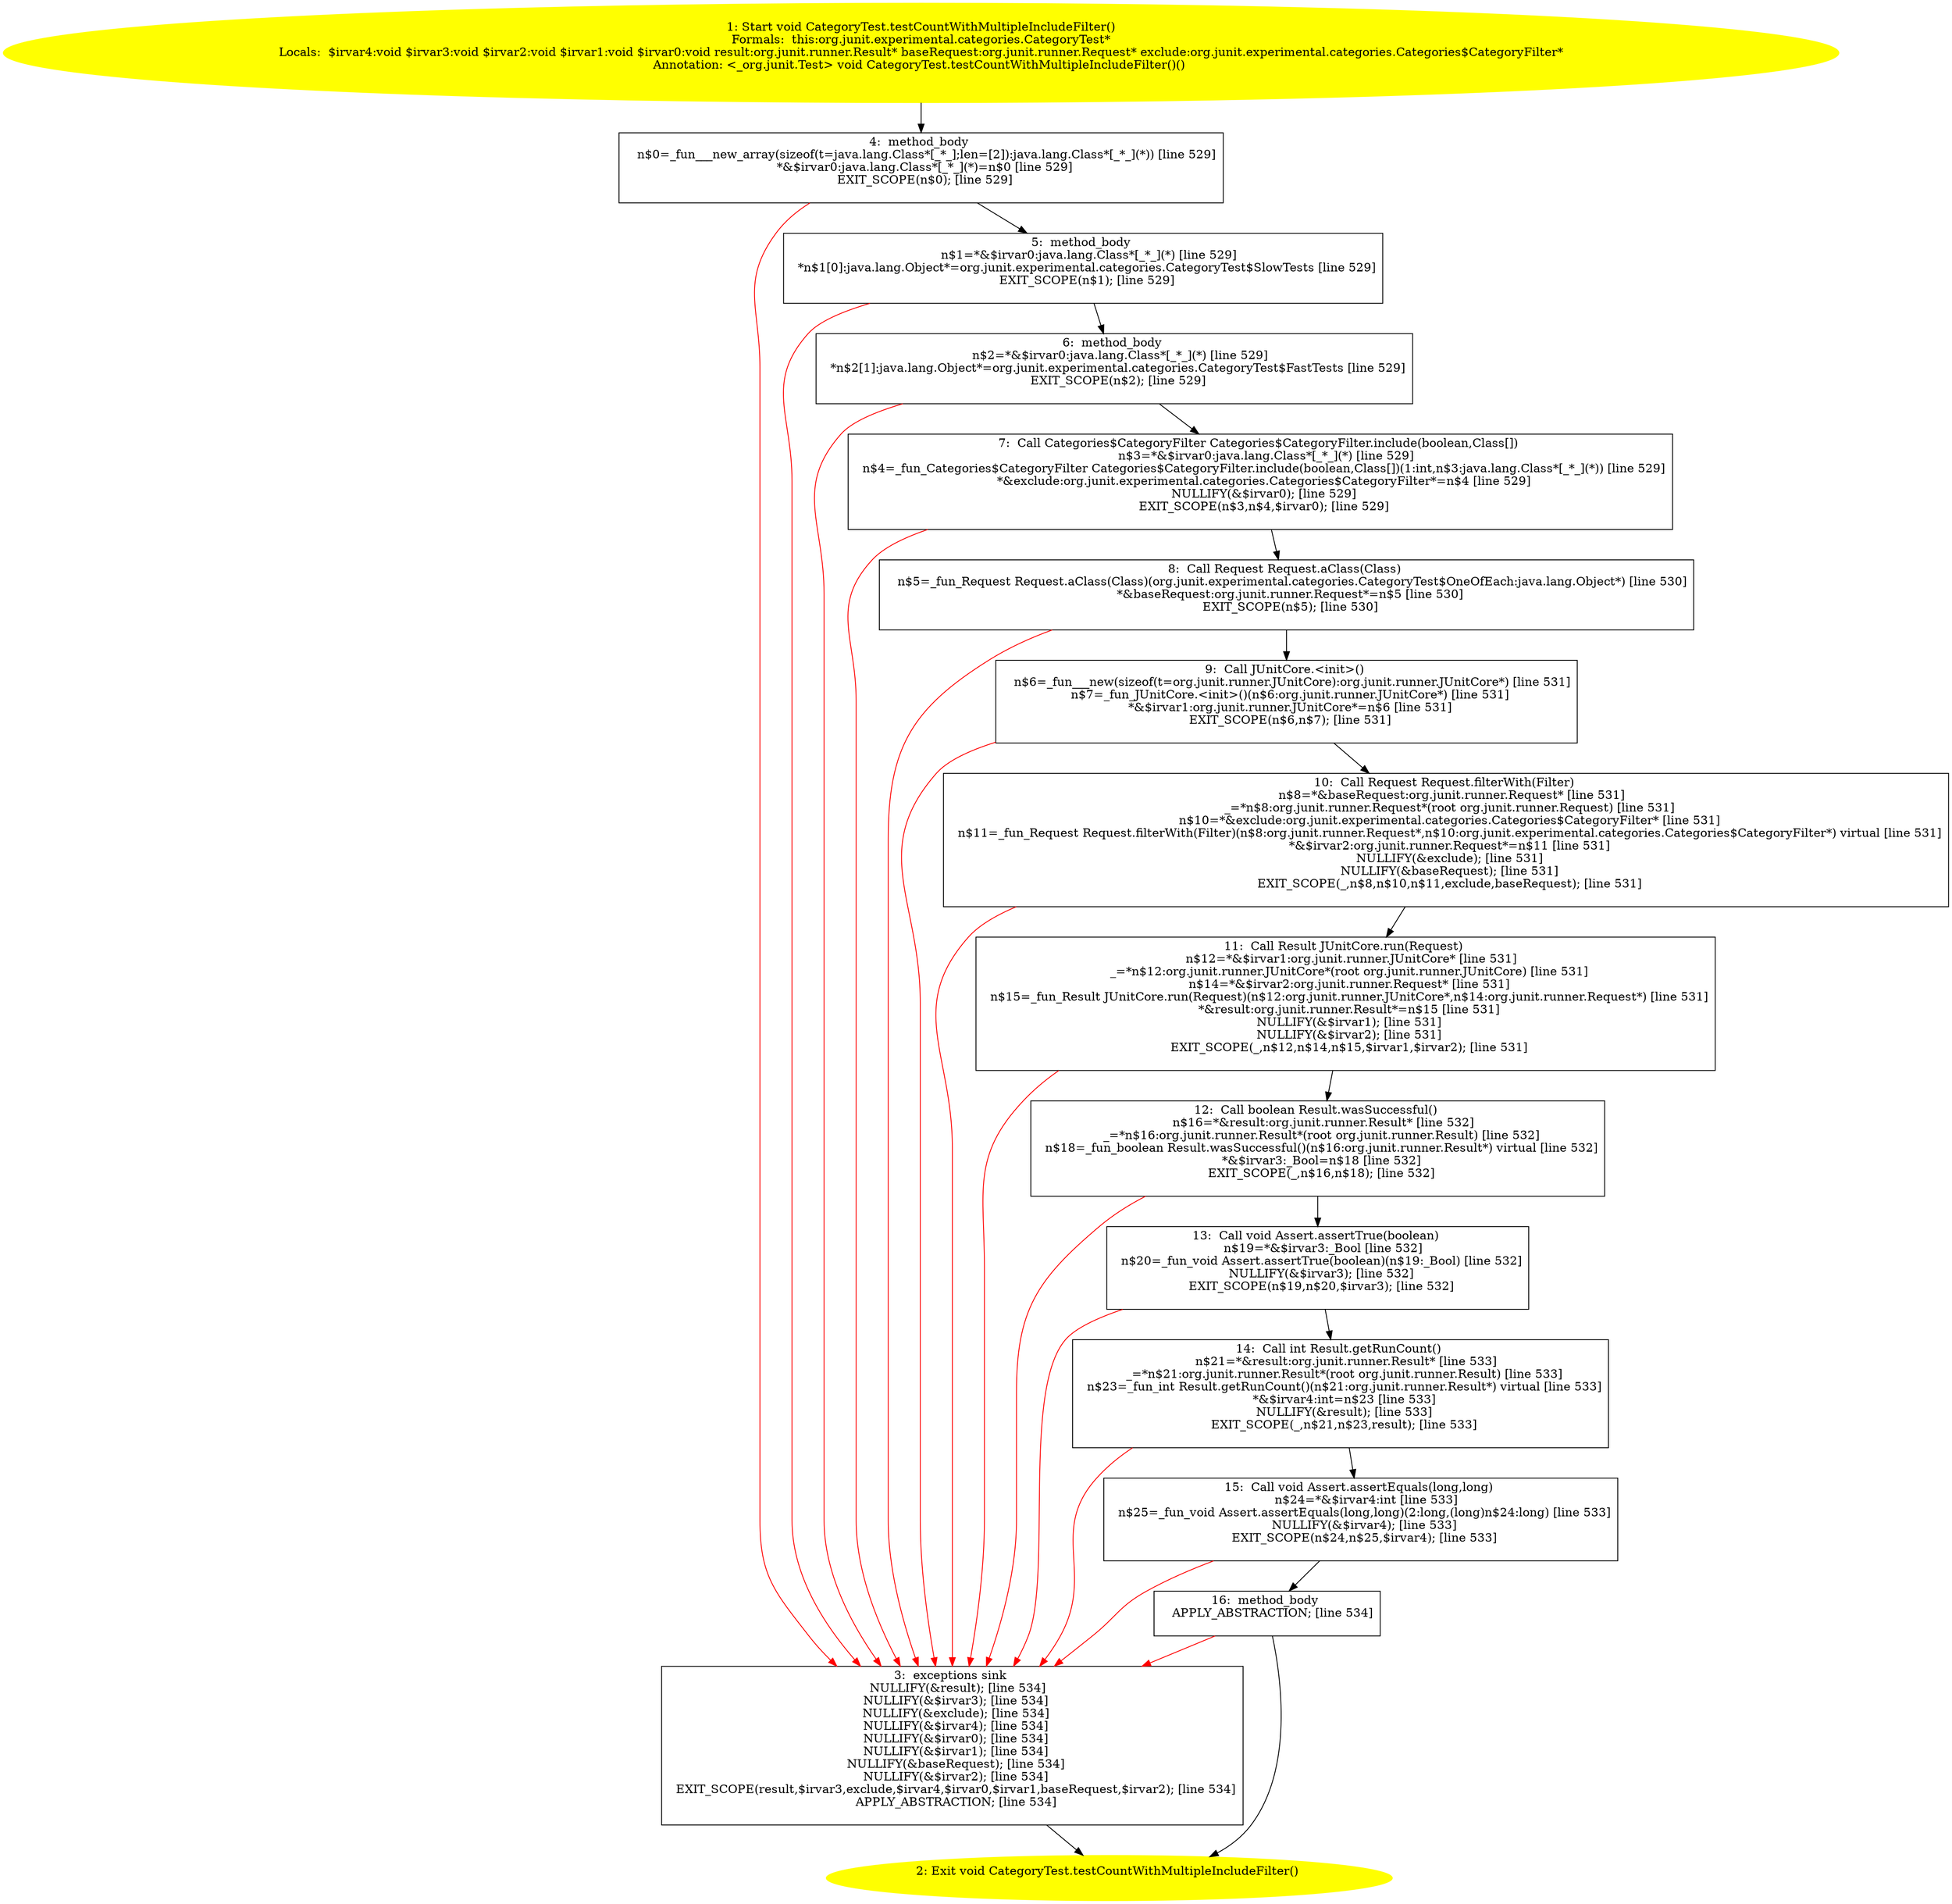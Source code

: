 /* @generated */
digraph cfg {
"org.junit.experimental.categories.CategoryTest.testCountWithMultipleIncludeFilter():void.3b5d10b7ff1ab8fe5d0832fb3d2f360f_1" [label="1: Start void CategoryTest.testCountWithMultipleIncludeFilter()\nFormals:  this:org.junit.experimental.categories.CategoryTest*\nLocals:  $irvar4:void $irvar3:void $irvar2:void $irvar1:void $irvar0:void result:org.junit.runner.Result* baseRequest:org.junit.runner.Request* exclude:org.junit.experimental.categories.Categories$CategoryFilter*\nAnnotation: <_org.junit.Test> void CategoryTest.testCountWithMultipleIncludeFilter()() \n  " color=yellow style=filled]
	

	 "org.junit.experimental.categories.CategoryTest.testCountWithMultipleIncludeFilter():void.3b5d10b7ff1ab8fe5d0832fb3d2f360f_1" -> "org.junit.experimental.categories.CategoryTest.testCountWithMultipleIncludeFilter():void.3b5d10b7ff1ab8fe5d0832fb3d2f360f_4" ;
"org.junit.experimental.categories.CategoryTest.testCountWithMultipleIncludeFilter():void.3b5d10b7ff1ab8fe5d0832fb3d2f360f_2" [label="2: Exit void CategoryTest.testCountWithMultipleIncludeFilter() \n  " color=yellow style=filled]
	

"org.junit.experimental.categories.CategoryTest.testCountWithMultipleIncludeFilter():void.3b5d10b7ff1ab8fe5d0832fb3d2f360f_3" [label="3:  exceptions sink \n   NULLIFY(&result); [line 534]\n  NULLIFY(&$irvar3); [line 534]\n  NULLIFY(&exclude); [line 534]\n  NULLIFY(&$irvar4); [line 534]\n  NULLIFY(&$irvar0); [line 534]\n  NULLIFY(&$irvar1); [line 534]\n  NULLIFY(&baseRequest); [line 534]\n  NULLIFY(&$irvar2); [line 534]\n  EXIT_SCOPE(result,$irvar3,exclude,$irvar4,$irvar0,$irvar1,baseRequest,$irvar2); [line 534]\n  APPLY_ABSTRACTION; [line 534]\n " shape="box"]
	

	 "org.junit.experimental.categories.CategoryTest.testCountWithMultipleIncludeFilter():void.3b5d10b7ff1ab8fe5d0832fb3d2f360f_3" -> "org.junit.experimental.categories.CategoryTest.testCountWithMultipleIncludeFilter():void.3b5d10b7ff1ab8fe5d0832fb3d2f360f_2" ;
"org.junit.experimental.categories.CategoryTest.testCountWithMultipleIncludeFilter():void.3b5d10b7ff1ab8fe5d0832fb3d2f360f_4" [label="4:  method_body \n   n$0=_fun___new_array(sizeof(t=java.lang.Class*[_*_];len=[2]):java.lang.Class*[_*_](*)) [line 529]\n  *&$irvar0:java.lang.Class*[_*_](*)=n$0 [line 529]\n  EXIT_SCOPE(n$0); [line 529]\n " shape="box"]
	

	 "org.junit.experimental.categories.CategoryTest.testCountWithMultipleIncludeFilter():void.3b5d10b7ff1ab8fe5d0832fb3d2f360f_4" -> "org.junit.experimental.categories.CategoryTest.testCountWithMultipleIncludeFilter():void.3b5d10b7ff1ab8fe5d0832fb3d2f360f_5" ;
	 "org.junit.experimental.categories.CategoryTest.testCountWithMultipleIncludeFilter():void.3b5d10b7ff1ab8fe5d0832fb3d2f360f_4" -> "org.junit.experimental.categories.CategoryTest.testCountWithMultipleIncludeFilter():void.3b5d10b7ff1ab8fe5d0832fb3d2f360f_3" [color="red" ];
"org.junit.experimental.categories.CategoryTest.testCountWithMultipleIncludeFilter():void.3b5d10b7ff1ab8fe5d0832fb3d2f360f_5" [label="5:  method_body \n   n$1=*&$irvar0:java.lang.Class*[_*_](*) [line 529]\n  *n$1[0]:java.lang.Object*=org.junit.experimental.categories.CategoryTest$SlowTests [line 529]\n  EXIT_SCOPE(n$1); [line 529]\n " shape="box"]
	

	 "org.junit.experimental.categories.CategoryTest.testCountWithMultipleIncludeFilter():void.3b5d10b7ff1ab8fe5d0832fb3d2f360f_5" -> "org.junit.experimental.categories.CategoryTest.testCountWithMultipleIncludeFilter():void.3b5d10b7ff1ab8fe5d0832fb3d2f360f_6" ;
	 "org.junit.experimental.categories.CategoryTest.testCountWithMultipleIncludeFilter():void.3b5d10b7ff1ab8fe5d0832fb3d2f360f_5" -> "org.junit.experimental.categories.CategoryTest.testCountWithMultipleIncludeFilter():void.3b5d10b7ff1ab8fe5d0832fb3d2f360f_3" [color="red" ];
"org.junit.experimental.categories.CategoryTest.testCountWithMultipleIncludeFilter():void.3b5d10b7ff1ab8fe5d0832fb3d2f360f_6" [label="6:  method_body \n   n$2=*&$irvar0:java.lang.Class*[_*_](*) [line 529]\n  *n$2[1]:java.lang.Object*=org.junit.experimental.categories.CategoryTest$FastTests [line 529]\n  EXIT_SCOPE(n$2); [line 529]\n " shape="box"]
	

	 "org.junit.experimental.categories.CategoryTest.testCountWithMultipleIncludeFilter():void.3b5d10b7ff1ab8fe5d0832fb3d2f360f_6" -> "org.junit.experimental.categories.CategoryTest.testCountWithMultipleIncludeFilter():void.3b5d10b7ff1ab8fe5d0832fb3d2f360f_7" ;
	 "org.junit.experimental.categories.CategoryTest.testCountWithMultipleIncludeFilter():void.3b5d10b7ff1ab8fe5d0832fb3d2f360f_6" -> "org.junit.experimental.categories.CategoryTest.testCountWithMultipleIncludeFilter():void.3b5d10b7ff1ab8fe5d0832fb3d2f360f_3" [color="red" ];
"org.junit.experimental.categories.CategoryTest.testCountWithMultipleIncludeFilter():void.3b5d10b7ff1ab8fe5d0832fb3d2f360f_7" [label="7:  Call Categories$CategoryFilter Categories$CategoryFilter.include(boolean,Class[]) \n   n$3=*&$irvar0:java.lang.Class*[_*_](*) [line 529]\n  n$4=_fun_Categories$CategoryFilter Categories$CategoryFilter.include(boolean,Class[])(1:int,n$3:java.lang.Class*[_*_](*)) [line 529]\n  *&exclude:org.junit.experimental.categories.Categories$CategoryFilter*=n$4 [line 529]\n  NULLIFY(&$irvar0); [line 529]\n  EXIT_SCOPE(n$3,n$4,$irvar0); [line 529]\n " shape="box"]
	

	 "org.junit.experimental.categories.CategoryTest.testCountWithMultipleIncludeFilter():void.3b5d10b7ff1ab8fe5d0832fb3d2f360f_7" -> "org.junit.experimental.categories.CategoryTest.testCountWithMultipleIncludeFilter():void.3b5d10b7ff1ab8fe5d0832fb3d2f360f_8" ;
	 "org.junit.experimental.categories.CategoryTest.testCountWithMultipleIncludeFilter():void.3b5d10b7ff1ab8fe5d0832fb3d2f360f_7" -> "org.junit.experimental.categories.CategoryTest.testCountWithMultipleIncludeFilter():void.3b5d10b7ff1ab8fe5d0832fb3d2f360f_3" [color="red" ];
"org.junit.experimental.categories.CategoryTest.testCountWithMultipleIncludeFilter():void.3b5d10b7ff1ab8fe5d0832fb3d2f360f_8" [label="8:  Call Request Request.aClass(Class) \n   n$5=_fun_Request Request.aClass(Class)(org.junit.experimental.categories.CategoryTest$OneOfEach:java.lang.Object*) [line 530]\n  *&baseRequest:org.junit.runner.Request*=n$5 [line 530]\n  EXIT_SCOPE(n$5); [line 530]\n " shape="box"]
	

	 "org.junit.experimental.categories.CategoryTest.testCountWithMultipleIncludeFilter():void.3b5d10b7ff1ab8fe5d0832fb3d2f360f_8" -> "org.junit.experimental.categories.CategoryTest.testCountWithMultipleIncludeFilter():void.3b5d10b7ff1ab8fe5d0832fb3d2f360f_9" ;
	 "org.junit.experimental.categories.CategoryTest.testCountWithMultipleIncludeFilter():void.3b5d10b7ff1ab8fe5d0832fb3d2f360f_8" -> "org.junit.experimental.categories.CategoryTest.testCountWithMultipleIncludeFilter():void.3b5d10b7ff1ab8fe5d0832fb3d2f360f_3" [color="red" ];
"org.junit.experimental.categories.CategoryTest.testCountWithMultipleIncludeFilter():void.3b5d10b7ff1ab8fe5d0832fb3d2f360f_9" [label="9:  Call JUnitCore.<init>() \n   n$6=_fun___new(sizeof(t=org.junit.runner.JUnitCore):org.junit.runner.JUnitCore*) [line 531]\n  n$7=_fun_JUnitCore.<init>()(n$6:org.junit.runner.JUnitCore*) [line 531]\n  *&$irvar1:org.junit.runner.JUnitCore*=n$6 [line 531]\n  EXIT_SCOPE(n$6,n$7); [line 531]\n " shape="box"]
	

	 "org.junit.experimental.categories.CategoryTest.testCountWithMultipleIncludeFilter():void.3b5d10b7ff1ab8fe5d0832fb3d2f360f_9" -> "org.junit.experimental.categories.CategoryTest.testCountWithMultipleIncludeFilter():void.3b5d10b7ff1ab8fe5d0832fb3d2f360f_10" ;
	 "org.junit.experimental.categories.CategoryTest.testCountWithMultipleIncludeFilter():void.3b5d10b7ff1ab8fe5d0832fb3d2f360f_9" -> "org.junit.experimental.categories.CategoryTest.testCountWithMultipleIncludeFilter():void.3b5d10b7ff1ab8fe5d0832fb3d2f360f_3" [color="red" ];
"org.junit.experimental.categories.CategoryTest.testCountWithMultipleIncludeFilter():void.3b5d10b7ff1ab8fe5d0832fb3d2f360f_10" [label="10:  Call Request Request.filterWith(Filter) \n   n$8=*&baseRequest:org.junit.runner.Request* [line 531]\n  _=*n$8:org.junit.runner.Request*(root org.junit.runner.Request) [line 531]\n  n$10=*&exclude:org.junit.experimental.categories.Categories$CategoryFilter* [line 531]\n  n$11=_fun_Request Request.filterWith(Filter)(n$8:org.junit.runner.Request*,n$10:org.junit.experimental.categories.Categories$CategoryFilter*) virtual [line 531]\n  *&$irvar2:org.junit.runner.Request*=n$11 [line 531]\n  NULLIFY(&exclude); [line 531]\n  NULLIFY(&baseRequest); [line 531]\n  EXIT_SCOPE(_,n$8,n$10,n$11,exclude,baseRequest); [line 531]\n " shape="box"]
	

	 "org.junit.experimental.categories.CategoryTest.testCountWithMultipleIncludeFilter():void.3b5d10b7ff1ab8fe5d0832fb3d2f360f_10" -> "org.junit.experimental.categories.CategoryTest.testCountWithMultipleIncludeFilter():void.3b5d10b7ff1ab8fe5d0832fb3d2f360f_11" ;
	 "org.junit.experimental.categories.CategoryTest.testCountWithMultipleIncludeFilter():void.3b5d10b7ff1ab8fe5d0832fb3d2f360f_10" -> "org.junit.experimental.categories.CategoryTest.testCountWithMultipleIncludeFilter():void.3b5d10b7ff1ab8fe5d0832fb3d2f360f_3" [color="red" ];
"org.junit.experimental.categories.CategoryTest.testCountWithMultipleIncludeFilter():void.3b5d10b7ff1ab8fe5d0832fb3d2f360f_11" [label="11:  Call Result JUnitCore.run(Request) \n   n$12=*&$irvar1:org.junit.runner.JUnitCore* [line 531]\n  _=*n$12:org.junit.runner.JUnitCore*(root org.junit.runner.JUnitCore) [line 531]\n  n$14=*&$irvar2:org.junit.runner.Request* [line 531]\n  n$15=_fun_Result JUnitCore.run(Request)(n$12:org.junit.runner.JUnitCore*,n$14:org.junit.runner.Request*) [line 531]\n  *&result:org.junit.runner.Result*=n$15 [line 531]\n  NULLIFY(&$irvar1); [line 531]\n  NULLIFY(&$irvar2); [line 531]\n  EXIT_SCOPE(_,n$12,n$14,n$15,$irvar1,$irvar2); [line 531]\n " shape="box"]
	

	 "org.junit.experimental.categories.CategoryTest.testCountWithMultipleIncludeFilter():void.3b5d10b7ff1ab8fe5d0832fb3d2f360f_11" -> "org.junit.experimental.categories.CategoryTest.testCountWithMultipleIncludeFilter():void.3b5d10b7ff1ab8fe5d0832fb3d2f360f_12" ;
	 "org.junit.experimental.categories.CategoryTest.testCountWithMultipleIncludeFilter():void.3b5d10b7ff1ab8fe5d0832fb3d2f360f_11" -> "org.junit.experimental.categories.CategoryTest.testCountWithMultipleIncludeFilter():void.3b5d10b7ff1ab8fe5d0832fb3d2f360f_3" [color="red" ];
"org.junit.experimental.categories.CategoryTest.testCountWithMultipleIncludeFilter():void.3b5d10b7ff1ab8fe5d0832fb3d2f360f_12" [label="12:  Call boolean Result.wasSuccessful() \n   n$16=*&result:org.junit.runner.Result* [line 532]\n  _=*n$16:org.junit.runner.Result*(root org.junit.runner.Result) [line 532]\n  n$18=_fun_boolean Result.wasSuccessful()(n$16:org.junit.runner.Result*) virtual [line 532]\n  *&$irvar3:_Bool=n$18 [line 532]\n  EXIT_SCOPE(_,n$16,n$18); [line 532]\n " shape="box"]
	

	 "org.junit.experimental.categories.CategoryTest.testCountWithMultipleIncludeFilter():void.3b5d10b7ff1ab8fe5d0832fb3d2f360f_12" -> "org.junit.experimental.categories.CategoryTest.testCountWithMultipleIncludeFilter():void.3b5d10b7ff1ab8fe5d0832fb3d2f360f_13" ;
	 "org.junit.experimental.categories.CategoryTest.testCountWithMultipleIncludeFilter():void.3b5d10b7ff1ab8fe5d0832fb3d2f360f_12" -> "org.junit.experimental.categories.CategoryTest.testCountWithMultipleIncludeFilter():void.3b5d10b7ff1ab8fe5d0832fb3d2f360f_3" [color="red" ];
"org.junit.experimental.categories.CategoryTest.testCountWithMultipleIncludeFilter():void.3b5d10b7ff1ab8fe5d0832fb3d2f360f_13" [label="13:  Call void Assert.assertTrue(boolean) \n   n$19=*&$irvar3:_Bool [line 532]\n  n$20=_fun_void Assert.assertTrue(boolean)(n$19:_Bool) [line 532]\n  NULLIFY(&$irvar3); [line 532]\n  EXIT_SCOPE(n$19,n$20,$irvar3); [line 532]\n " shape="box"]
	

	 "org.junit.experimental.categories.CategoryTest.testCountWithMultipleIncludeFilter():void.3b5d10b7ff1ab8fe5d0832fb3d2f360f_13" -> "org.junit.experimental.categories.CategoryTest.testCountWithMultipleIncludeFilter():void.3b5d10b7ff1ab8fe5d0832fb3d2f360f_14" ;
	 "org.junit.experimental.categories.CategoryTest.testCountWithMultipleIncludeFilter():void.3b5d10b7ff1ab8fe5d0832fb3d2f360f_13" -> "org.junit.experimental.categories.CategoryTest.testCountWithMultipleIncludeFilter():void.3b5d10b7ff1ab8fe5d0832fb3d2f360f_3" [color="red" ];
"org.junit.experimental.categories.CategoryTest.testCountWithMultipleIncludeFilter():void.3b5d10b7ff1ab8fe5d0832fb3d2f360f_14" [label="14:  Call int Result.getRunCount() \n   n$21=*&result:org.junit.runner.Result* [line 533]\n  _=*n$21:org.junit.runner.Result*(root org.junit.runner.Result) [line 533]\n  n$23=_fun_int Result.getRunCount()(n$21:org.junit.runner.Result*) virtual [line 533]\n  *&$irvar4:int=n$23 [line 533]\n  NULLIFY(&result); [line 533]\n  EXIT_SCOPE(_,n$21,n$23,result); [line 533]\n " shape="box"]
	

	 "org.junit.experimental.categories.CategoryTest.testCountWithMultipleIncludeFilter():void.3b5d10b7ff1ab8fe5d0832fb3d2f360f_14" -> "org.junit.experimental.categories.CategoryTest.testCountWithMultipleIncludeFilter():void.3b5d10b7ff1ab8fe5d0832fb3d2f360f_15" ;
	 "org.junit.experimental.categories.CategoryTest.testCountWithMultipleIncludeFilter():void.3b5d10b7ff1ab8fe5d0832fb3d2f360f_14" -> "org.junit.experimental.categories.CategoryTest.testCountWithMultipleIncludeFilter():void.3b5d10b7ff1ab8fe5d0832fb3d2f360f_3" [color="red" ];
"org.junit.experimental.categories.CategoryTest.testCountWithMultipleIncludeFilter():void.3b5d10b7ff1ab8fe5d0832fb3d2f360f_15" [label="15:  Call void Assert.assertEquals(long,long) \n   n$24=*&$irvar4:int [line 533]\n  n$25=_fun_void Assert.assertEquals(long,long)(2:long,(long)n$24:long) [line 533]\n  NULLIFY(&$irvar4); [line 533]\n  EXIT_SCOPE(n$24,n$25,$irvar4); [line 533]\n " shape="box"]
	

	 "org.junit.experimental.categories.CategoryTest.testCountWithMultipleIncludeFilter():void.3b5d10b7ff1ab8fe5d0832fb3d2f360f_15" -> "org.junit.experimental.categories.CategoryTest.testCountWithMultipleIncludeFilter():void.3b5d10b7ff1ab8fe5d0832fb3d2f360f_16" ;
	 "org.junit.experimental.categories.CategoryTest.testCountWithMultipleIncludeFilter():void.3b5d10b7ff1ab8fe5d0832fb3d2f360f_15" -> "org.junit.experimental.categories.CategoryTest.testCountWithMultipleIncludeFilter():void.3b5d10b7ff1ab8fe5d0832fb3d2f360f_3" [color="red" ];
"org.junit.experimental.categories.CategoryTest.testCountWithMultipleIncludeFilter():void.3b5d10b7ff1ab8fe5d0832fb3d2f360f_16" [label="16:  method_body \n   APPLY_ABSTRACTION; [line 534]\n " shape="box"]
	

	 "org.junit.experimental.categories.CategoryTest.testCountWithMultipleIncludeFilter():void.3b5d10b7ff1ab8fe5d0832fb3d2f360f_16" -> "org.junit.experimental.categories.CategoryTest.testCountWithMultipleIncludeFilter():void.3b5d10b7ff1ab8fe5d0832fb3d2f360f_2" ;
	 "org.junit.experimental.categories.CategoryTest.testCountWithMultipleIncludeFilter():void.3b5d10b7ff1ab8fe5d0832fb3d2f360f_16" -> "org.junit.experimental.categories.CategoryTest.testCountWithMultipleIncludeFilter():void.3b5d10b7ff1ab8fe5d0832fb3d2f360f_3" [color="red" ];
}
